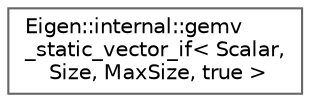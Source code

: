 digraph "类继承关系图"
{
 // LATEX_PDF_SIZE
  bgcolor="transparent";
  edge [fontname=Helvetica,fontsize=10,labelfontname=Helvetica,labelfontsize=10];
  node [fontname=Helvetica,fontsize=10,shape=box,height=0.2,width=0.4];
  rankdir="LR";
  Node0 [id="Node000000",label="Eigen::internal::gemv\l_static_vector_if\< Scalar,\l Size, MaxSize, true \>",height=0.2,width=0.4,color="grey40", fillcolor="white", style="filled",URL="$struct_eigen_1_1internal_1_1gemv__static__vector__if_3_01_scalar_00_01_size_00_01_max_size_00_01true_01_4.html",tooltip=" "];
}
